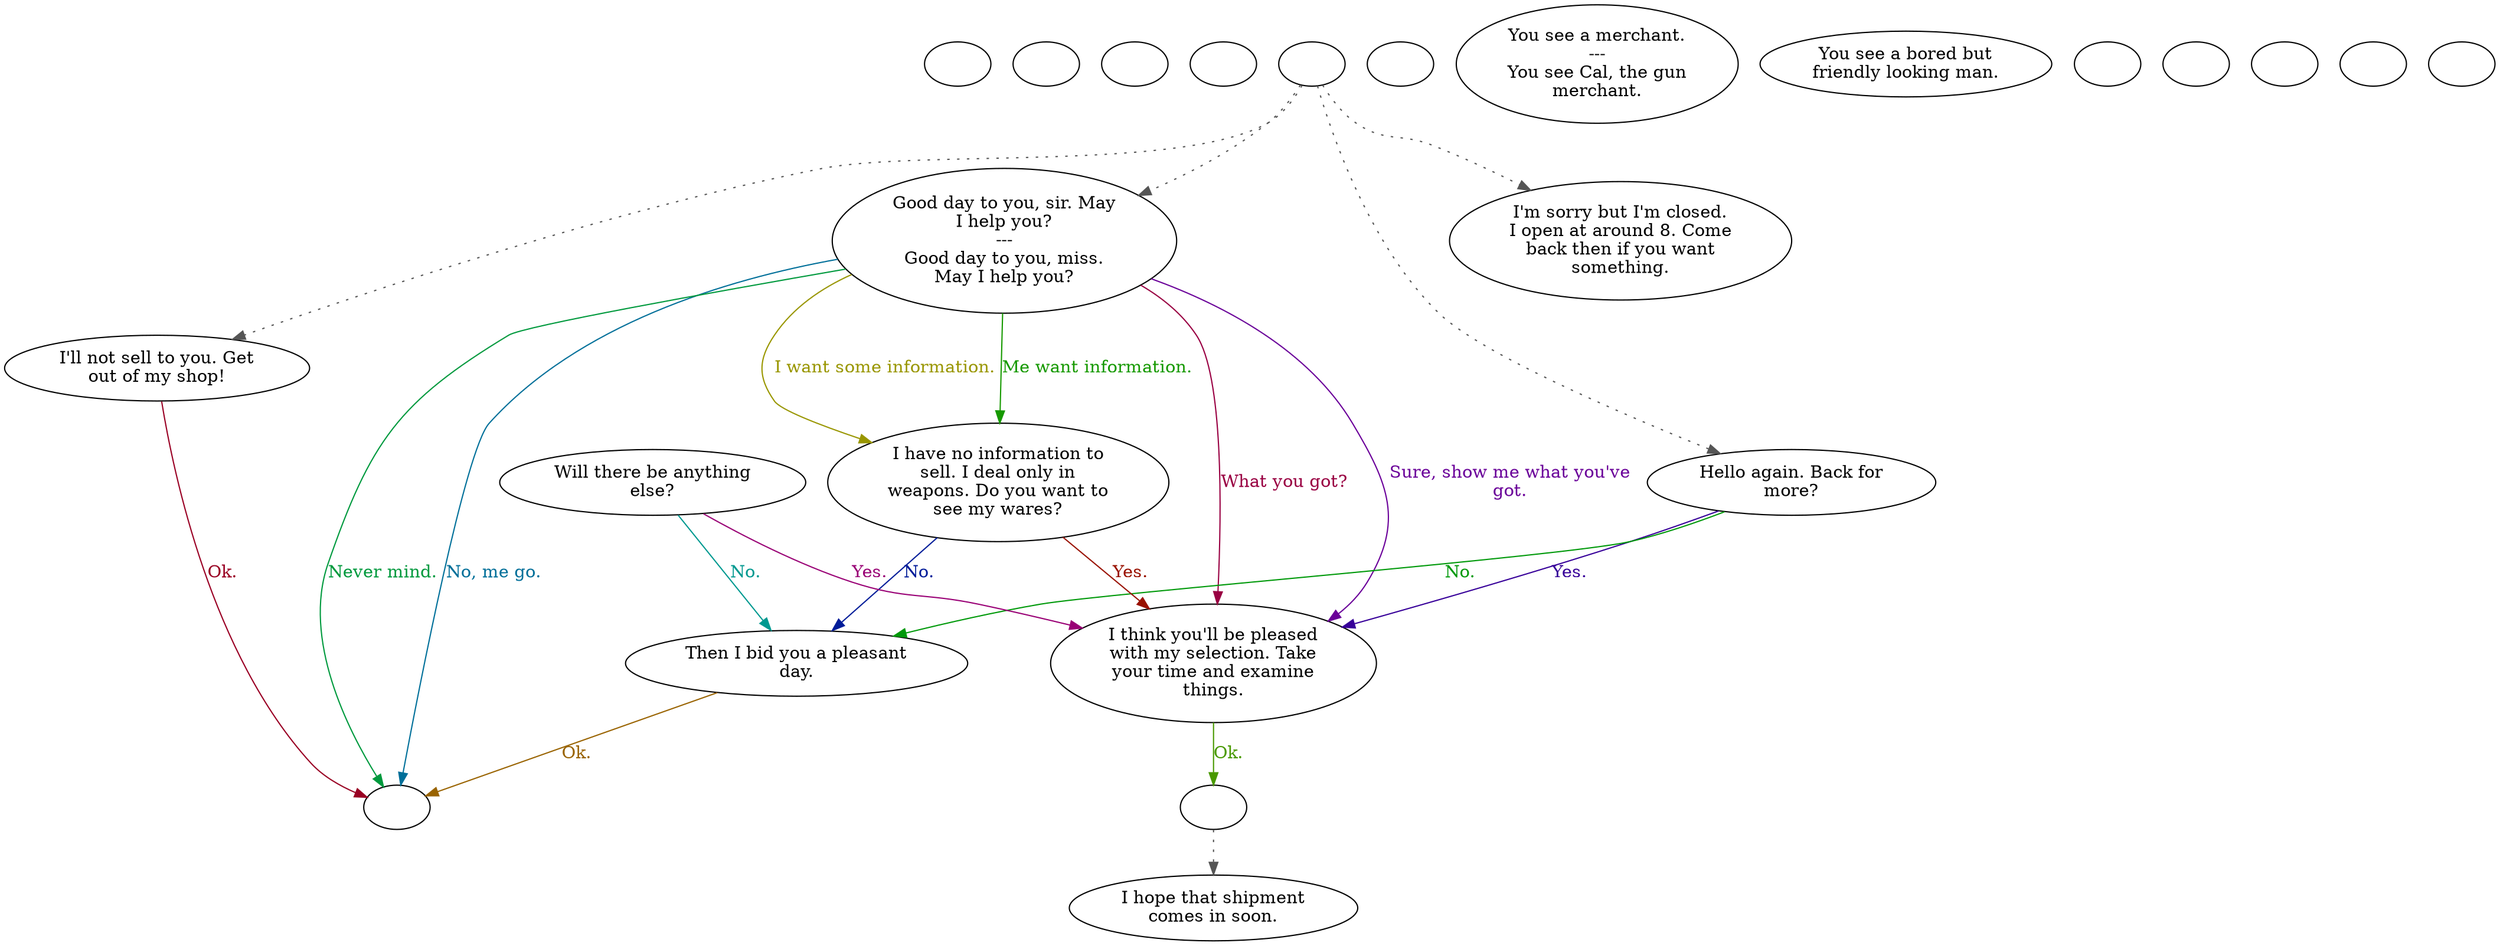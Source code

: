 digraph fctnkgmr {
  "checkPartyMembersNearDoor" [style=filled       fillcolor="#FFFFFF"       color="#000000"]
  "checkPartyMembersNearDoor" [label=""]
  "start" [style=filled       fillcolor="#FFFFFF"       color="#000000"]
  "start" [label=""]
  "critter_p_proc" [style=filled       fillcolor="#FFFFFF"       color="#000000"]
  "critter_p_proc" [label=""]
  "pickup_p_proc" [style=filled       fillcolor="#FFFFFF"       color="#000000"]
  "pickup_p_proc" [label=""]
  "talk_p_proc" [style=filled       fillcolor="#FFFFFF"       color="#000000"]
  "talk_p_proc" -> "Node008" [style=dotted color="#555555"]
  "talk_p_proc" -> "Node007" [style=dotted color="#555555"]
  "talk_p_proc" -> "Node001" [style=dotted color="#555555"]
  "talk_p_proc" -> "Node006" [style=dotted color="#555555"]
  "talk_p_proc" [label=""]
  "destroy_p_proc" [style=filled       fillcolor="#FFFFFF"       color="#000000"]
  "destroy_p_proc" [label=""]
  "look_at_p_proc" [style=filled       fillcolor="#FFFFFF"       color="#000000"]
  "look_at_p_proc" [label="You see a merchant.\n---\nYou see Cal, the gun\nmerchant."]
  "description_p_proc" [style=filled       fillcolor="#FFFFFF"       color="#000000"]
  "description_p_proc" [label="You see a bored but\nfriendly looking man."]
  "use_skill_on_p_proc" [style=filled       fillcolor="#FFFFFF"       color="#000000"]
  "use_skill_on_p_proc" [label=""]
  "damage_p_proc" [style=filled       fillcolor="#FFFFFF"       color="#000000"]
  "damage_p_proc" [label=""]
  "map_enter_p_proc" [style=filled       fillcolor="#FFFFFF"       color="#000000"]
  "map_enter_p_proc" [label=""]
  "timed_event_p_proc" [style=filled       fillcolor="#FFFFFF"       color="#000000"]
  "timed_event_p_proc" [label=""]
  "Node998" [style=filled       fillcolor="#FFFFFF"       color="#000000"]
  "Node998" [label=""]
  "Node999" [style=filled       fillcolor="#FFFFFF"       color="#000000"]
  "Node999" [label=""]
  "Node001" [style=filled       fillcolor="#FFFFFF"       color="#000000"]
  "Node001" [label="Good day to you, sir. May\nI help you?\n---\nGood day to you, miss.\nMay I help you?"]
  "Node001" -> "Node002" [label="Me want information." color="#169900" fontcolor="#169900"]
  "Node001" -> "Node003" [label="What you got?" color="#990042" fontcolor="#990042"]
  "Node001" -> "Node999" [label="No, me go." color="#006F99" fontcolor="#006F99"]
  "Node001" -> "Node002" [label="I want some information." color="#999600" fontcolor="#999600"]
  "Node001" -> "Node003" [label="Sure, show me what you've\ngot." color="#6A0099" fontcolor="#6A0099"]
  "Node001" -> "Node999" [label="Never mind." color="#00993D" fontcolor="#00993D"]
  "Node002" [style=filled       fillcolor="#FFFFFF"       color="#000000"]
  "Node002" [label="I have no information to\nsell. I deal only in\nweapons. Do you want to\nsee my wares?"]
  "Node002" -> "Node003" [label="Yes." color="#991100" fontcolor="#991100"]
  "Node002" -> "Node005" [label="No." color="#001C99" fontcolor="#001C99"]
  "Node003" [style=filled       fillcolor="#FFFFFF"       color="#000000"]
  "Node003" [label="I think you'll be pleased\nwith my selection. Take\nyour time and examine\nthings."]
  "Node003" -> "NodeBarter" [label="Ok." color="#499900" fontcolor="#499900"]
  "Node004" [style=filled       fillcolor="#FFFFFF"       color="#000000"]
  "Node004" [label="Will there be anything\nelse?"]
  "Node004" -> "Node003" [label="Yes." color="#990075" fontcolor="#990075"]
  "Node004" -> "Node005" [label="No." color="#009990" fontcolor="#009990"]
  "Node005" [style=filled       fillcolor="#FFFFFF"       color="#000000"]
  "Node005" [label="Then I bid you a pleasant\nday."]
  "Node005" -> "Node999" [label="Ok." color="#996300" fontcolor="#996300"]
  "Node006" [style=filled       fillcolor="#FFFFFF"       color="#000000"]
  "Node006" [label="Hello again. Back for\nmore?"]
  "Node006" -> "Node003" [label="Yes." color="#370099" fontcolor="#370099"]
  "Node006" -> "Node005" [label="No." color="#00990A" fontcolor="#00990A"]
  "Node007" [style=filled       fillcolor="#FFFFFF"       color="#000000"]
  "Node007" [label="I'm sorry but I'm closed.\nI open at around 8. Come\nback then if you want\nsomething."]
  "Node008" [style=filled       fillcolor="#FFFFFF"       color="#000000"]
  "Node008" [label="I'll not sell to you. Get\nout of my shop!"]
  "Node008" -> "Node999" [label="Ok." color="#990023" fontcolor="#990023"]
  "Node004a" [style=filled       fillcolor="#FFFFFF"       color="#000000"]
  "Node004a" [label="I hope that shipment\ncomes in soon."]
  "NodeBarter" [style=filled       fillcolor="#FFFFFF"       color="#000000"]
  "NodeBarter" -> "Node004a" [style=dotted color="#555555"]
  "NodeBarter" [label=""]
}